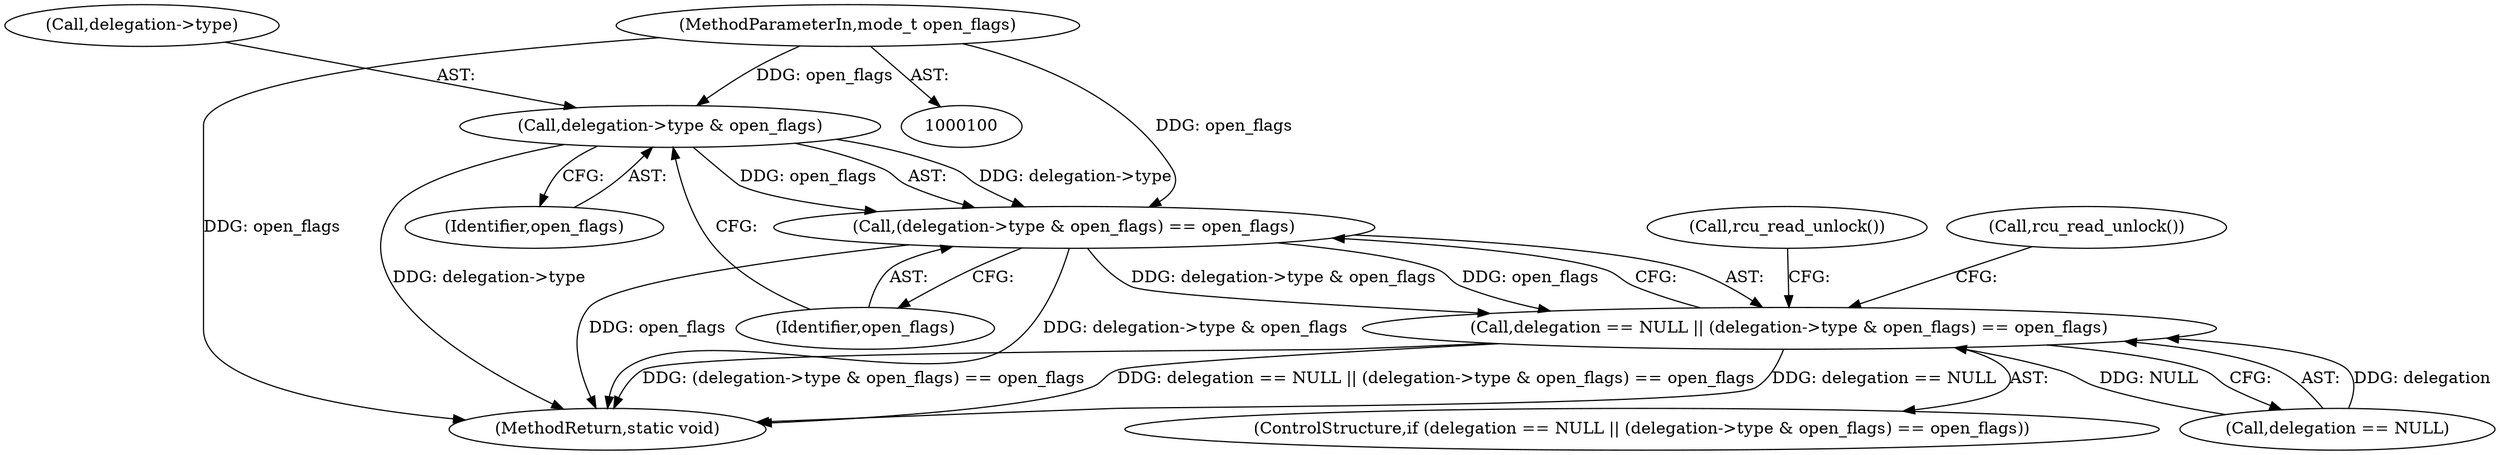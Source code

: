 digraph "0_linux_dc0b027dfadfcb8a5504f7d8052754bf8d501ab9_20@pointer" {
"1000119" [label="(Call,delegation->type & open_flags)"];
"1000102" [label="(MethodParameterIn,mode_t open_flags)"];
"1000118" [label="(Call,(delegation->type & open_flags) == open_flags)"];
"1000114" [label="(Call,delegation == NULL || (delegation->type & open_flags) == open_flags)"];
"1000131" [label="(MethodReturn,static void)"];
"1000124" [label="(Identifier,open_flags)"];
"1000118" [label="(Call,(delegation->type & open_flags) == open_flags)"];
"1000120" [label="(Call,delegation->type)"];
"1000119" [label="(Call,delegation->type & open_flags)"];
"1000123" [label="(Identifier,open_flags)"];
"1000102" [label="(MethodParameterIn,mode_t open_flags)"];
"1000128" [label="(Call,rcu_read_unlock())"];
"1000113" [label="(ControlStructure,if (delegation == NULL || (delegation->type & open_flags) == open_flags))"];
"1000115" [label="(Call,delegation == NULL)"];
"1000126" [label="(Call,rcu_read_unlock())"];
"1000114" [label="(Call,delegation == NULL || (delegation->type & open_flags) == open_flags)"];
"1000119" -> "1000118"  [label="AST: "];
"1000119" -> "1000123"  [label="CFG: "];
"1000120" -> "1000119"  [label="AST: "];
"1000123" -> "1000119"  [label="AST: "];
"1000124" -> "1000119"  [label="CFG: "];
"1000119" -> "1000131"  [label="DDG: delegation->type"];
"1000119" -> "1000118"  [label="DDG: delegation->type"];
"1000119" -> "1000118"  [label="DDG: open_flags"];
"1000102" -> "1000119"  [label="DDG: open_flags"];
"1000102" -> "1000100"  [label="AST: "];
"1000102" -> "1000131"  [label="DDG: open_flags"];
"1000102" -> "1000118"  [label="DDG: open_flags"];
"1000118" -> "1000114"  [label="AST: "];
"1000118" -> "1000124"  [label="CFG: "];
"1000124" -> "1000118"  [label="AST: "];
"1000114" -> "1000118"  [label="CFG: "];
"1000118" -> "1000131"  [label="DDG: delegation->type & open_flags"];
"1000118" -> "1000131"  [label="DDG: open_flags"];
"1000118" -> "1000114"  [label="DDG: delegation->type & open_flags"];
"1000118" -> "1000114"  [label="DDG: open_flags"];
"1000114" -> "1000113"  [label="AST: "];
"1000114" -> "1000115"  [label="CFG: "];
"1000115" -> "1000114"  [label="AST: "];
"1000126" -> "1000114"  [label="CFG: "];
"1000128" -> "1000114"  [label="CFG: "];
"1000114" -> "1000131"  [label="DDG: delegation == NULL || (delegation->type & open_flags) == open_flags"];
"1000114" -> "1000131"  [label="DDG: delegation == NULL"];
"1000114" -> "1000131"  [label="DDG: (delegation->type & open_flags) == open_flags"];
"1000115" -> "1000114"  [label="DDG: delegation"];
"1000115" -> "1000114"  [label="DDG: NULL"];
}
